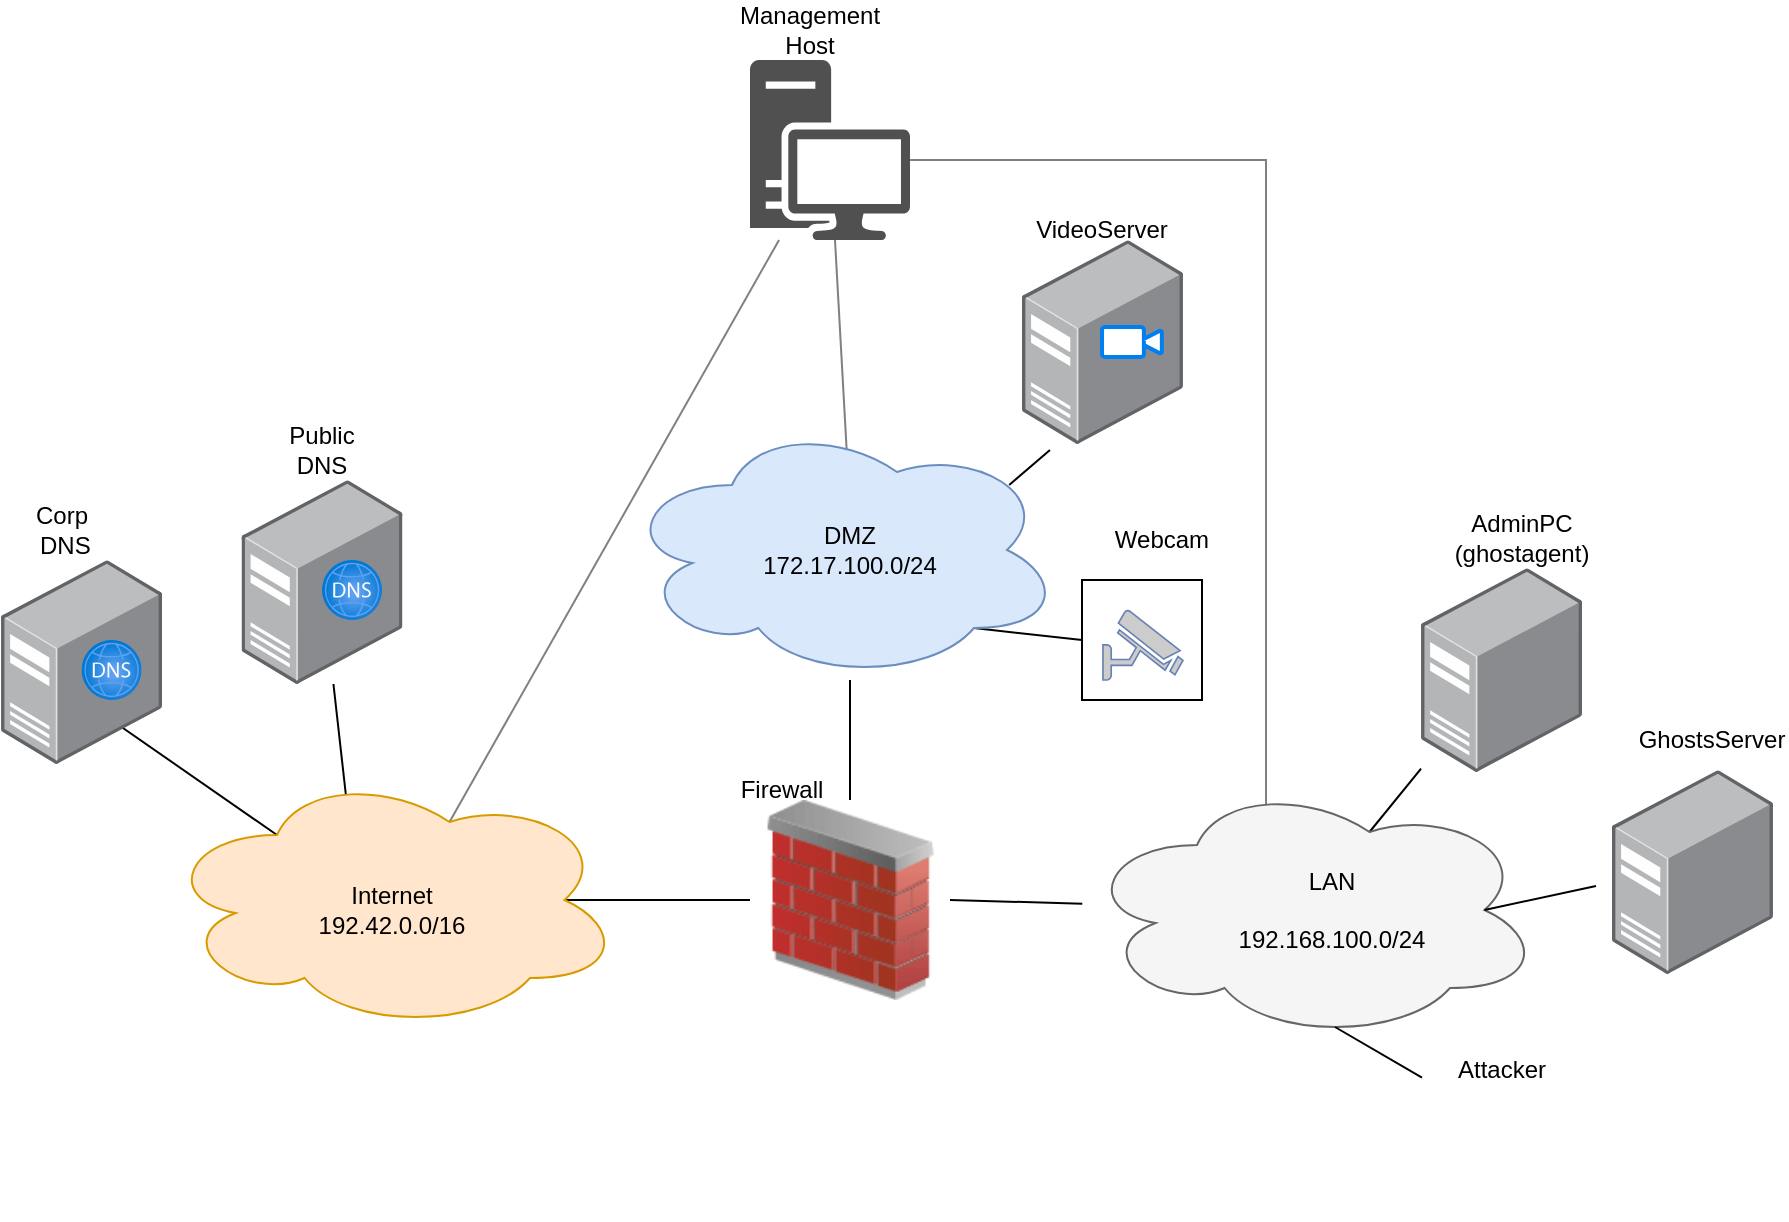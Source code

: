 <mxfile version="24.7.16">
  <diagram name="Page-1" id="gUWhoODglxjBxta9EbK4">
    <mxGraphModel dx="2207" dy="1956" grid="0" gridSize="10" guides="1" tooltips="1" connect="1" arrows="1" fold="1" page="1" pageScale="1" pageWidth="827" pageHeight="1169" math="0" shadow="0">
      <root>
        <mxCell id="0" />
        <mxCell id="1" parent="0" />
        <mxCell id="3g1q_-ZsU1hOk7NLVg47-5" value="" style="whiteSpace=wrap;html=1;" parent="1" vertex="1">
          <mxGeometry x="530" y="240" width="60" height="60" as="geometry" />
        </mxCell>
        <mxCell id="ZttpDixC8CZAMg3ueifD-7" style="rounded=0;orthogonalLoop=1;jettySize=auto;html=1;exitX=1;exitY=0.5;exitDx=0;exitDy=0;endArrow=none;endFill=0;" parent="1" source="ZttpDixC8CZAMg3ueifD-1" target="ZttpDixC8CZAMg3ueifD-4" edge="1">
          <mxGeometry relative="1" as="geometry" />
        </mxCell>
        <mxCell id="ZttpDixC8CZAMg3ueifD-8" style="edgeStyle=orthogonalEdgeStyle;rounded=0;orthogonalLoop=1;jettySize=auto;html=1;exitX=0.5;exitY=0;exitDx=0;exitDy=0;endArrow=none;endFill=0;" parent="1" source="ZttpDixC8CZAMg3ueifD-1" edge="1">
          <mxGeometry relative="1" as="geometry">
            <mxPoint x="414" y="290" as="targetPoint" />
          </mxGeometry>
        </mxCell>
        <mxCell id="ZttpDixC8CZAMg3ueifD-1" value="" style="image;html=1;image=img/lib/clip_art/networking/Firewall_02_128x128.png;direction=east;flipH=1;" parent="1" vertex="1">
          <mxGeometry x="364" y="350" width="100" height="100" as="geometry" />
        </mxCell>
        <mxCell id="ZttpDixC8CZAMg3ueifD-5" style="edgeStyle=orthogonalEdgeStyle;rounded=0;orthogonalLoop=1;jettySize=auto;html=1;exitX=0.875;exitY=0.5;exitDx=0;exitDy=0;exitPerimeter=0;endArrow=none;endFill=0;" parent="1" source="ZttpDixC8CZAMg3ueifD-2" target="ZttpDixC8CZAMg3ueifD-1" edge="1">
          <mxGeometry relative="1" as="geometry" />
        </mxCell>
        <mxCell id="ZttpDixC8CZAMg3ueifD-11" style="rounded=0;orthogonalLoop=1;jettySize=auto;html=1;exitX=0.4;exitY=0.1;exitDx=0;exitDy=0;exitPerimeter=0;endArrow=none;endFill=0;" parent="1" source="ZttpDixC8CZAMg3ueifD-2" target="ZttpDixC8CZAMg3ueifD-9" edge="1">
          <mxGeometry relative="1" as="geometry" />
        </mxCell>
        <mxCell id="ZttpDixC8CZAMg3ueifD-33" style="rounded=0;orthogonalLoop=1;jettySize=auto;html=1;exitX=0.625;exitY=0.2;exitDx=0;exitDy=0;exitPerimeter=0;strokeColor=none;" parent="1" source="ZttpDixC8CZAMg3ueifD-2" target="ZttpDixC8CZAMg3ueifD-32" edge="1">
          <mxGeometry relative="1" as="geometry" />
        </mxCell>
        <mxCell id="ZttpDixC8CZAMg3ueifD-34" style="rounded=0;orthogonalLoop=1;jettySize=auto;html=1;exitX=0.625;exitY=0.2;exitDx=0;exitDy=0;exitPerimeter=0;endArrow=none;endFill=0;strokeColor=#808080;" parent="1" source="ZttpDixC8CZAMg3ueifD-2" target="ZttpDixC8CZAMg3ueifD-32" edge="1">
          <mxGeometry relative="1" as="geometry" />
        </mxCell>
        <mxCell id="ZttpDixC8CZAMg3ueifD-42" style="rounded=0;orthogonalLoop=1;jettySize=auto;html=1;exitX=0.25;exitY=0.25;exitDx=0;exitDy=0;exitPerimeter=0;entryX=-0.126;entryY=0.9;entryDx=0;entryDy=0;entryPerimeter=0;" parent="1" source="ZttpDixC8CZAMg3ueifD-2" target="ZttpDixC8CZAMg3ueifD-39" edge="1">
          <mxGeometry relative="1" as="geometry" />
        </mxCell>
        <mxCell id="ZttpDixC8CZAMg3ueifD-2" value="" style="ellipse;shape=cloud;whiteSpace=wrap;html=1;fillColor=#ffe6cc;strokeColor=#d79b00;" parent="1" vertex="1">
          <mxGeometry x="70" y="335" width="230" height="130" as="geometry" />
        </mxCell>
        <mxCell id="ZttpDixC8CZAMg3ueifD-36" style="rounded=0;orthogonalLoop=1;jettySize=auto;html=1;exitX=0.5;exitY=0;exitDx=0;exitDy=0;endArrow=none;endFill=0;strokeColor=#808080;" parent="1" source="ZttpDixC8CZAMg3ueifD-15" target="ZttpDixC8CZAMg3ueifD-32" edge="1">
          <mxGeometry relative="1" as="geometry" />
        </mxCell>
        <mxCell id="ZttpDixC8CZAMg3ueifD-46" style="rounded=0;orthogonalLoop=1;jettySize=auto;html=1;exitX=0.88;exitY=0.25;exitDx=0;exitDy=0;exitPerimeter=0;entryX=0.174;entryY=1.029;entryDx=0;entryDy=0;entryPerimeter=0;endArrow=none;endFill=0;" parent="1" source="ZttpDixC8CZAMg3ueifD-3" target="ZttpDixC8CZAMg3ueifD-44" edge="1">
          <mxGeometry relative="1" as="geometry" />
        </mxCell>
        <mxCell id="3g1q_-ZsU1hOk7NLVg47-6" style="rounded=0;orthogonalLoop=1;jettySize=auto;html=1;exitX=0.8;exitY=0.8;exitDx=0;exitDy=0;exitPerimeter=0;entryX=0;entryY=0.5;entryDx=0;entryDy=0;endArrow=none;endFill=0;" parent="1" source="ZttpDixC8CZAMg3ueifD-3" target="3g1q_-ZsU1hOk7NLVg47-5" edge="1">
          <mxGeometry relative="1" as="geometry" />
        </mxCell>
        <mxCell id="ZttpDixC8CZAMg3ueifD-3" value="" style="ellipse;shape=cloud;whiteSpace=wrap;html=1;fillColor=#dae8fc;strokeColor=#6c8ebf;" parent="1" vertex="1">
          <mxGeometry x="300" y="160" width="220" height="130" as="geometry" />
        </mxCell>
        <mxCell id="ZttpDixC8CZAMg3ueifD-43" style="edgeStyle=orthogonalEdgeStyle;rounded=0;orthogonalLoop=1;jettySize=auto;html=1;exitX=0.4;exitY=0.1;exitDx=0;exitDy=0;exitPerimeter=0;endArrow=none;endFill=0;strokeColor=#808080;" parent="1" source="ZttpDixC8CZAMg3ueifD-4" target="ZttpDixC8CZAMg3ueifD-32" edge="1">
          <mxGeometry relative="1" as="geometry">
            <Array as="points">
              <mxPoint x="622" y="30" />
            </Array>
          </mxGeometry>
        </mxCell>
        <mxCell id="3g1q_-ZsU1hOk7NLVg47-2" style="rounded=0;orthogonalLoop=1;jettySize=auto;html=1;exitX=0.625;exitY=0.2;exitDx=0;exitDy=0;exitPerimeter=0;endArrow=none;endFill=0;" parent="1" source="ZttpDixC8CZAMg3ueifD-4" target="3g1q_-ZsU1hOk7NLVg47-1" edge="1">
          <mxGeometry relative="1" as="geometry" />
        </mxCell>
        <mxCell id="ZttpDixC8CZAMg3ueifD-4" value="" style="ellipse;shape=cloud;whiteSpace=wrap;html=1;fillColor=#f5f5f5;fontColor=#333333;strokeColor=#666666;" parent="1" vertex="1">
          <mxGeometry x="530" y="340" width="230" height="130" as="geometry" />
        </mxCell>
        <mxCell id="ZttpDixC8CZAMg3ueifD-9" value="" style="image;points=[];aspect=fixed;html=1;align=center;shadow=0;dashed=0;image=img/lib/allied_telesis/computer_and_terminals/Server_Desktop.svg;" parent="1" vertex="1">
          <mxGeometry x="109.76" y="190" width="80.47" height="102" as="geometry" />
        </mxCell>
        <mxCell id="ZttpDixC8CZAMg3ueifD-10" value="" style="image;aspect=fixed;html=1;points=[];align=center;fontSize=12;image=img/lib/azure2/networking/DNS_Zones.svg;" parent="1" vertex="1">
          <mxGeometry x="150" y="230" width="30" height="30" as="geometry" />
        </mxCell>
        <mxCell id="ZttpDixC8CZAMg3ueifD-14" value="&lt;div&gt;Internet&lt;/div&gt;&lt;div&gt;192.42.0.0/16&lt;/div&gt;" style="text;strokeColor=none;align=center;fillColor=none;html=1;verticalAlign=middle;whiteSpace=wrap;rounded=0;" parent="1" vertex="1">
          <mxGeometry x="140" y="385" width="90" height="40" as="geometry" />
        </mxCell>
        <mxCell id="ZttpDixC8CZAMg3ueifD-15" value="&lt;div&gt;DMZ&lt;br&gt;    172.17.100.0/24&lt;/div&gt;" style="text;strokeColor=none;align=center;fillColor=none;html=1;verticalAlign=middle;whiteSpace=wrap;rounded=0;" parent="1" vertex="1">
          <mxGeometry x="369" y="205" width="90" height="40" as="geometry" />
        </mxCell>
        <mxCell id="ZttpDixC8CZAMg3ueifD-16" value="LAN&lt;br&gt;    &lt;br/&gt;    192.168.100.0/24" style="text;strokeColor=none;align=center;fillColor=none;html=1;verticalAlign=middle;whiteSpace=wrap;rounded=0;" parent="1" vertex="1">
          <mxGeometry x="610" y="385" width="90" height="40" as="geometry" />
        </mxCell>
        <mxCell id="ZttpDixC8CZAMg3ueifD-17" value="Public DNS" style="text;strokeColor=none;align=center;fillColor=none;html=1;verticalAlign=middle;whiteSpace=wrap;rounded=0;" parent="1" vertex="1">
          <mxGeometry x="120" y="160" width="60" height="30" as="geometry" />
        </mxCell>
        <mxCell id="ZttpDixC8CZAMg3ueifD-18" value="Firewall" style="text;strokeColor=none;align=center;fillColor=none;html=1;verticalAlign=middle;whiteSpace=wrap;rounded=0;" parent="1" vertex="1">
          <mxGeometry x="350" y="330" width="60" height="30" as="geometry" />
        </mxCell>
        <mxCell id="ZttpDixC8CZAMg3ueifD-19" value="" style="shape=image;html=1;verticalAlign=top;verticalLabelPosition=bottom;labelBackgroundColor=#ffffff;imageAspect=0;aspect=fixed;image=https://cdn4.iconfinder.com/data/icons/crime-and-security-24/64/57-128.png" parent="1" vertex="1">
          <mxGeometry x="390" y="385" width="40" height="40" as="geometry" />
        </mxCell>
        <mxCell id="ZttpDixC8CZAMg3ueifD-28" style="rounded=0;orthogonalLoop=1;jettySize=auto;html=1;exitX=0.55;exitY=0.95;exitDx=0;exitDy=0;exitPerimeter=0;endArrow=none;endFill=0;" parent="1" source="ZttpDixC8CZAMg3ueifD-4" target="ZttpDixC8CZAMg3ueifD-29" edge="1">
          <mxGeometry relative="1" as="geometry">
            <mxPoint x="141" y="439" as="sourcePoint" />
          </mxGeometry>
        </mxCell>
        <mxCell id="ZttpDixC8CZAMg3ueifD-32" value="" style="sketch=0;pointerEvents=1;shadow=0;dashed=0;html=1;strokeColor=none;fillColor=#505050;labelPosition=center;verticalLabelPosition=bottom;verticalAlign=top;outlineConnect=0;align=center;shape=mxgraph.office.devices.workstation;" parent="1" vertex="1">
          <mxGeometry x="364" y="-20" width="80" height="90" as="geometry" />
        </mxCell>
        <mxCell id="ZttpDixC8CZAMg3ueifD-37" value="&lt;div&gt;Management&lt;/div&gt;&lt;div&gt;Host&lt;br&gt;&lt;/div&gt;" style="text;html=1;strokeColor=none;fillColor=none;align=center;verticalAlign=middle;whiteSpace=wrap;rounded=0;" parent="1" vertex="1">
          <mxGeometry x="364" y="-50" width="60" height="30" as="geometry" />
        </mxCell>
        <mxCell id="ZttpDixC8CZAMg3ueifD-38" value="" style="image;points=[];aspect=fixed;html=1;align=center;shadow=0;dashed=0;image=img/lib/allied_telesis/computer_and_terminals/Server_Desktop.svg;" parent="1" vertex="1">
          <mxGeometry x="-10.47" y="230" width="80.47" height="102" as="geometry" />
        </mxCell>
        <mxCell id="ZttpDixC8CZAMg3ueifD-39" value="" style="image;aspect=fixed;html=1;points=[];align=center;fontSize=12;image=img/lib/azure2/networking/DNS_Zones.svg;" parent="1" vertex="1">
          <mxGeometry x="29.77" y="270" width="30" height="30" as="geometry" />
        </mxCell>
        <mxCell id="ZttpDixC8CZAMg3ueifD-40" value="&lt;div&gt;Corp&lt;/div&gt;&lt;div&gt;&amp;nbsp;DNS&lt;/div&gt;" style="text;strokeColor=none;align=center;fillColor=none;html=1;verticalAlign=middle;whiteSpace=wrap;rounded=0;" parent="1" vertex="1">
          <mxGeometry x="-10" y="200" width="60" height="30" as="geometry" />
        </mxCell>
        <mxCell id="ZttpDixC8CZAMg3ueifD-44" value="" style="image;points=[];aspect=fixed;html=1;align=center;shadow=0;dashed=0;image=img/lib/allied_telesis/computer_and_terminals/Server_Desktop.svg;" parent="1" vertex="1">
          <mxGeometry x="500.0" y="70" width="80.47" height="102" as="geometry" />
        </mxCell>
        <mxCell id="ZttpDixC8CZAMg3ueifD-45" value="" style="html=1;verticalLabelPosition=bottom;align=center;labelBackgroundColor=#ffffff;verticalAlign=top;strokeWidth=2;strokeColor=#0080F0;shadow=0;dashed=0;shape=mxgraph.ios7.icons.video_conversation;" parent="1" vertex="1">
          <mxGeometry x="540" y="113.5" width="30" height="15" as="geometry" />
        </mxCell>
        <mxCell id="ZttpDixC8CZAMg3ueifD-47" value="VideoServer" style="text;strokeColor=none;align=center;fillColor=none;html=1;verticalAlign=middle;whiteSpace=wrap;rounded=0;" parent="1" vertex="1">
          <mxGeometry x="510.24" y="50" width="60" height="30" as="geometry" />
        </mxCell>
        <mxCell id="3g1q_-ZsU1hOk7NLVg47-1" value="" style="image;points=[];aspect=fixed;html=1;align=center;shadow=0;dashed=0;image=img/lib/allied_telesis/computer_and_terminals/Server_Desktop.svg;" parent="1" vertex="1">
          <mxGeometry x="699.53" y="234" width="80.47" height="102" as="geometry" />
        </mxCell>
        <mxCell id="3g1q_-ZsU1hOk7NLVg47-3" value="AdminPC&lt;br&gt;(ghostagent)" style="text;strokeColor=none;align=center;fillColor=none;html=1;verticalAlign=middle;whiteSpace=wrap;rounded=0;" parent="1" vertex="1">
          <mxGeometry x="720" y="204" width="60" height="30" as="geometry" />
        </mxCell>
        <mxCell id="3g1q_-ZsU1hOk7NLVg47-4" value="" style="fontColor=#0066CC;verticalAlign=top;verticalLabelPosition=bottom;labelPosition=center;align=center;html=1;outlineConnect=0;fillColor=#CCCCCC;strokeColor=#6881B3;gradientColor=none;gradientDirection=north;strokeWidth=2;shape=mxgraph.networks.security_camera;" parent="1" vertex="1">
          <mxGeometry x="540.47" y="255" width="40" height="35" as="geometry" />
        </mxCell>
        <mxCell id="3g1q_-ZsU1hOk7NLVg47-7" value="Webcam" style="text;strokeColor=none;align=center;fillColor=none;html=1;verticalAlign=middle;whiteSpace=wrap;rounded=0;" parent="1" vertex="1">
          <mxGeometry x="540" y="205" width="60" height="30" as="geometry" />
        </mxCell>
        <mxCell id="4Ppa1fYGH7RmJf0bFfZo-1" value="" style="group" parent="1" vertex="1" connectable="0">
          <mxGeometry x="700" y="470" width="90.0" height="90" as="geometry" />
        </mxCell>
        <mxCell id="ZttpDixC8CZAMg3ueifD-29" value="" style="shape=image;html=1;verticalAlign=top;verticalLabelPosition=bottom;labelBackgroundColor=#ffffff;imageAspect=0;aspect=fixed;image=https://cdn0.iconfinder.com/data/icons/kameleon-free-pack/110/Hacker-128.png" parent="4Ppa1fYGH7RmJf0bFfZo-1" vertex="1">
          <mxGeometry width="90" height="90" as="geometry" />
        </mxCell>
        <mxCell id="ZttpDixC8CZAMg3ueifD-30" value="Attacker" style="text;strokeColor=none;align=center;fillColor=none;html=1;verticalAlign=middle;whiteSpace=wrap;rounded=0;" parent="4Ppa1fYGH7RmJf0bFfZo-1" vertex="1">
          <mxGeometry x="10" width="60" height="30" as="geometry" />
        </mxCell>
        <mxCell id="4Ppa1fYGH7RmJf0bFfZo-2" value="" style="image;points=[];aspect=fixed;html=1;align=center;shadow=0;dashed=0;image=img/lib/allied_telesis/computer_and_terminals/Server_Desktop.svg;" parent="1" vertex="1">
          <mxGeometry x="795" y="335" width="80.47" height="102" as="geometry" />
        </mxCell>
        <mxCell id="4Ppa1fYGH7RmJf0bFfZo-3" value="GhostsServer" style="text;strokeColor=none;align=center;fillColor=none;html=1;verticalAlign=middle;whiteSpace=wrap;rounded=0;" parent="1" vertex="1">
          <mxGeometry x="815.47" y="305" width="60" height="30" as="geometry" />
        </mxCell>
        <mxCell id="4Ppa1fYGH7RmJf0bFfZo-4" style="rounded=0;orthogonalLoop=1;jettySize=auto;html=1;exitX=0.875;exitY=0.5;exitDx=0;exitDy=0;exitPerimeter=0;endArrow=none;endFill=0;" parent="1" source="ZttpDixC8CZAMg3ueifD-4" edge="1">
          <mxGeometry relative="1" as="geometry">
            <mxPoint x="684" y="376" as="sourcePoint" />
            <mxPoint x="787" y="393" as="targetPoint" />
          </mxGeometry>
        </mxCell>
      </root>
    </mxGraphModel>
  </diagram>
</mxfile>
